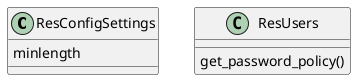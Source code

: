 @startuml classes_auth_password_policy
set namespaceSeparator none
class "ResConfigSettings" as odoo_src.odoo.addons.auth_password_policy.models.res_config_settings.ResConfigSettings {
  minlength
}
class "ResUsers" as odoo_src.odoo.addons.auth_password_policy.models.res_users.ResUsers {
  get_password_policy()
}
@enduml
